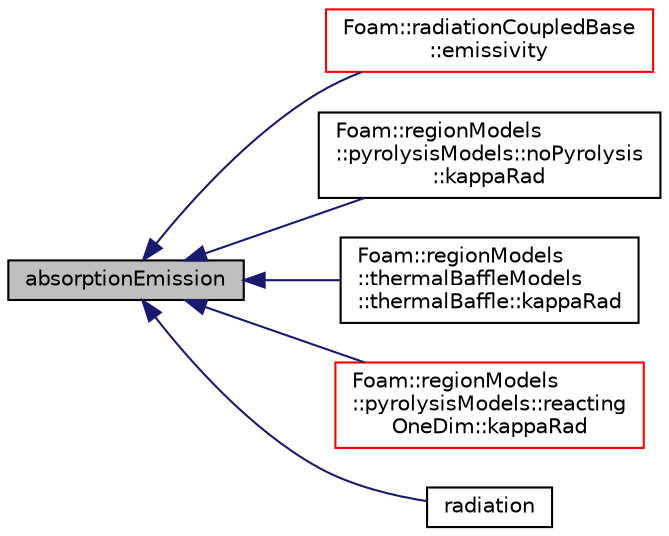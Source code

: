 digraph "absorptionEmission"
{
  bgcolor="transparent";
  edge [fontname="Helvetica",fontsize="10",labelfontname="Helvetica",labelfontsize="10"];
  node [fontname="Helvetica",fontsize="10",shape=record];
  rankdir="LR";
  Node1081 [label="absorptionEmission",height=0.2,width=0.4,color="black", fillcolor="grey75", style="filled", fontcolor="black"];
  Node1081 -> Node1082 [dir="back",color="midnightblue",fontsize="10",style="solid",fontname="Helvetica"];
  Node1082 [label="Foam::radiationCoupledBase\l::emissivity",height=0.2,width=0.4,color="red",URL="$a31341.html#a7db0692125f65db90f74422c70f29f3c",tooltip="Calculate corresponding emissivity field. "];
  Node1081 -> Node1089 [dir="back",color="midnightblue",fontsize="10",style="solid",fontname="Helvetica"];
  Node1089 [label="Foam::regionModels\l::pyrolysisModels::noPyrolysis\l::kappaRad",height=0.2,width=0.4,color="black",URL="$a30041.html#a6de854568aec2070a01cd6f1a07cb121",tooltip="Return the region absorptivity [1/m]. "];
  Node1081 -> Node1090 [dir="back",color="midnightblue",fontsize="10",style="solid",fontname="Helvetica"];
  Node1090 [label="Foam::regionModels\l::thermalBaffleModels\l::thermalBaffle::kappaRad",height=0.2,width=0.4,color="black",URL="$a30277.html#ab994e6c7eada8fef22e512e68c7368d8",tooltip="Return solid absortivity [1/m]. "];
  Node1081 -> Node1091 [dir="back",color="midnightblue",fontsize="10",style="solid",fontname="Helvetica"];
  Node1091 [label="Foam::regionModels\l::pyrolysisModels::reacting\lOneDim::kappaRad",height=0.2,width=0.4,color="red",URL="$a30053.html#a6de854568aec2070a01cd6f1a07cb121",tooltip="Return the region absorptivity [1/m]. "];
  Node1081 -> Node1095 [dir="back",color="midnightblue",fontsize="10",style="solid",fontname="Helvetica"];
  Node1095 [label="radiation",height=0.2,width=0.4,color="black",URL="$a31377.html#a935b06a80353117bf3edc25c9e31dc12",tooltip="Radiation model on/off flag. "];
}
